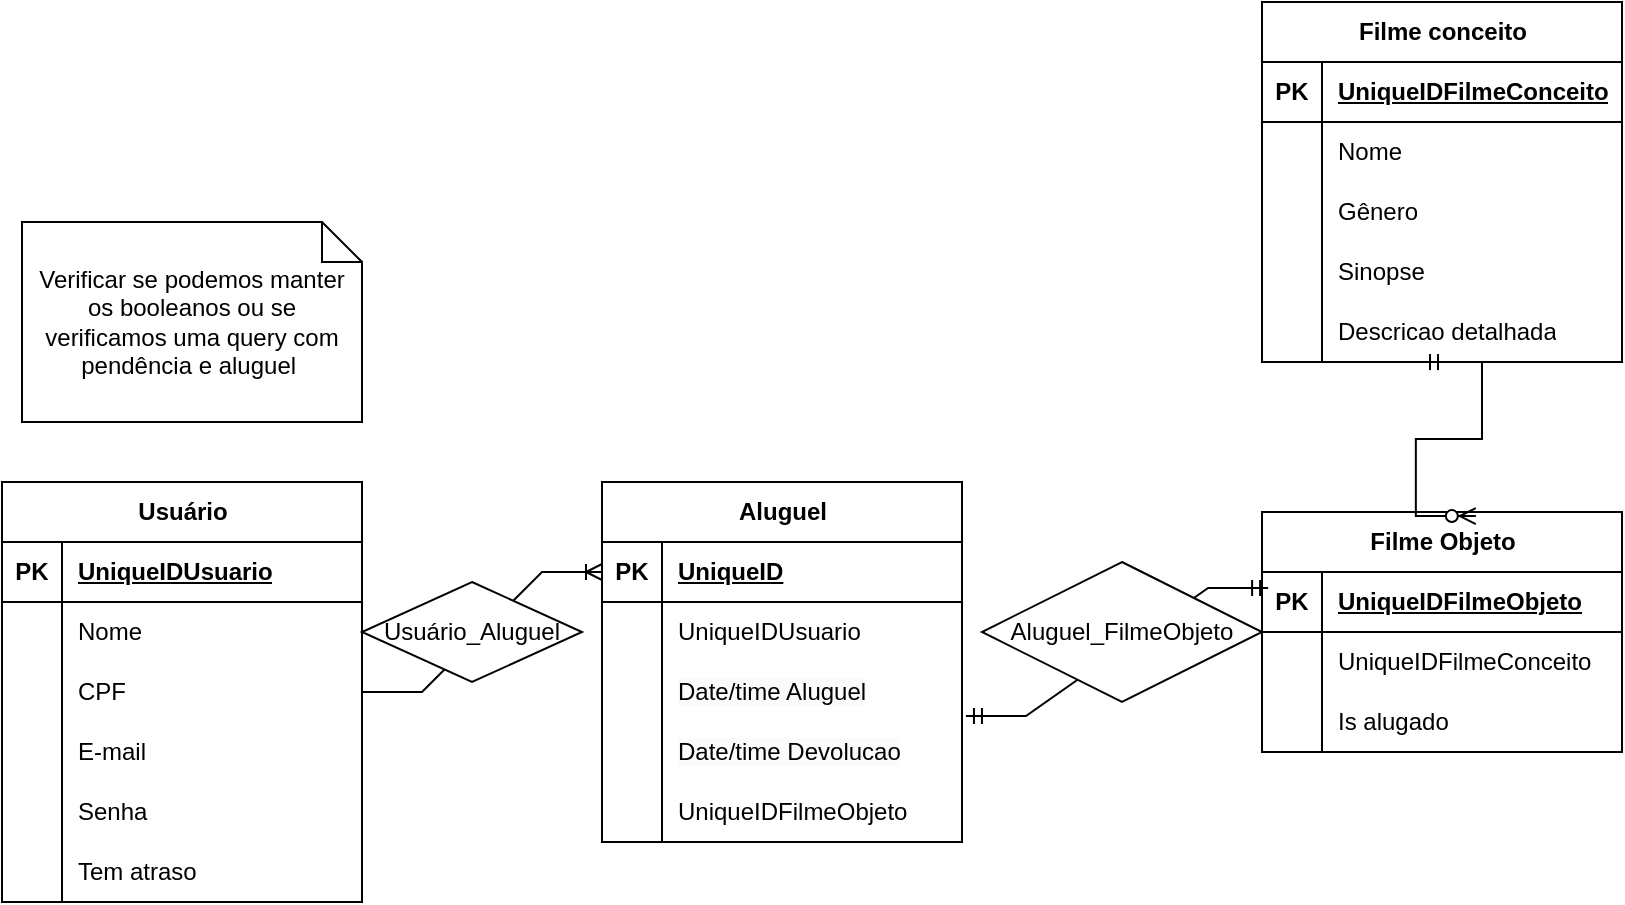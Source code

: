 <mxfile version="24.2.5" type="github">
  <diagram name="Página-1" id="1BzSelR_SD7_QphshYVQ">
    <mxGraphModel dx="1707" dy="1595" grid="1" gridSize="10" guides="1" tooltips="1" connect="1" arrows="1" fold="1" page="1" pageScale="1" pageWidth="827" pageHeight="1169" math="0" shadow="0">
      <root>
        <mxCell id="0" />
        <mxCell id="1" parent="0" />
        <mxCell id="mZZ1BpylzcY5NfyB_dA7-2" value="Filme conceito" style="shape=table;startSize=30;container=1;collapsible=1;childLayout=tableLayout;fixedRows=1;rowLines=0;fontStyle=1;align=center;resizeLast=1;html=1;" parent="1" vertex="1">
          <mxGeometry x="-190" y="-100" width="180" height="180" as="geometry">
            <mxRectangle x="-810" y="40" width="70" height="30" as="alternateBounds" />
          </mxGeometry>
        </mxCell>
        <mxCell id="mZZ1BpylzcY5NfyB_dA7-3" value="" style="shape=tableRow;horizontal=0;startSize=0;swimlaneHead=0;swimlaneBody=0;fillColor=none;collapsible=0;dropTarget=0;points=[[0,0.5],[1,0.5]];portConstraint=eastwest;top=0;left=0;right=0;bottom=1;" parent="mZZ1BpylzcY5NfyB_dA7-2" vertex="1">
          <mxGeometry y="30" width="180" height="30" as="geometry" />
        </mxCell>
        <mxCell id="mZZ1BpylzcY5NfyB_dA7-4" value="PK" style="shape=partialRectangle;connectable=0;fillColor=none;top=0;left=0;bottom=0;right=0;fontStyle=1;overflow=hidden;whiteSpace=wrap;html=1;" parent="mZZ1BpylzcY5NfyB_dA7-3" vertex="1">
          <mxGeometry width="30" height="30" as="geometry">
            <mxRectangle width="30" height="30" as="alternateBounds" />
          </mxGeometry>
        </mxCell>
        <mxCell id="mZZ1BpylzcY5NfyB_dA7-5" value="UniqueIDFilmeConceito" style="shape=partialRectangle;connectable=0;fillColor=none;top=0;left=0;bottom=0;right=0;align=left;spacingLeft=6;fontStyle=5;overflow=hidden;whiteSpace=wrap;html=1;" parent="mZZ1BpylzcY5NfyB_dA7-3" vertex="1">
          <mxGeometry x="30" width="150" height="30" as="geometry">
            <mxRectangle width="150" height="30" as="alternateBounds" />
          </mxGeometry>
        </mxCell>
        <mxCell id="mZZ1BpylzcY5NfyB_dA7-6" value="" style="shape=tableRow;horizontal=0;startSize=0;swimlaneHead=0;swimlaneBody=0;fillColor=none;collapsible=0;dropTarget=0;points=[[0,0.5],[1,0.5]];portConstraint=eastwest;top=0;left=0;right=0;bottom=0;" parent="mZZ1BpylzcY5NfyB_dA7-2" vertex="1">
          <mxGeometry y="60" width="180" height="30" as="geometry" />
        </mxCell>
        <mxCell id="mZZ1BpylzcY5NfyB_dA7-7" value="" style="shape=partialRectangle;connectable=0;fillColor=none;top=0;left=0;bottom=0;right=0;editable=1;overflow=hidden;whiteSpace=wrap;html=1;" parent="mZZ1BpylzcY5NfyB_dA7-6" vertex="1">
          <mxGeometry width="30" height="30" as="geometry">
            <mxRectangle width="30" height="30" as="alternateBounds" />
          </mxGeometry>
        </mxCell>
        <mxCell id="mZZ1BpylzcY5NfyB_dA7-8" value="Nome" style="shape=partialRectangle;connectable=0;fillColor=none;top=0;left=0;bottom=0;right=0;align=left;spacingLeft=6;overflow=hidden;whiteSpace=wrap;html=1;" parent="mZZ1BpylzcY5NfyB_dA7-6" vertex="1">
          <mxGeometry x="30" width="150" height="30" as="geometry">
            <mxRectangle width="150" height="30" as="alternateBounds" />
          </mxGeometry>
        </mxCell>
        <mxCell id="mZZ1BpylzcY5NfyB_dA7-9" value="" style="shape=tableRow;horizontal=0;startSize=0;swimlaneHead=0;swimlaneBody=0;fillColor=none;collapsible=0;dropTarget=0;points=[[0,0.5],[1,0.5]];portConstraint=eastwest;top=0;left=0;right=0;bottom=0;" parent="mZZ1BpylzcY5NfyB_dA7-2" vertex="1">
          <mxGeometry y="90" width="180" height="30" as="geometry" />
        </mxCell>
        <mxCell id="mZZ1BpylzcY5NfyB_dA7-10" value="" style="shape=partialRectangle;connectable=0;fillColor=none;top=0;left=0;bottom=0;right=0;editable=1;overflow=hidden;whiteSpace=wrap;html=1;" parent="mZZ1BpylzcY5NfyB_dA7-9" vertex="1">
          <mxGeometry width="30" height="30" as="geometry">
            <mxRectangle width="30" height="30" as="alternateBounds" />
          </mxGeometry>
        </mxCell>
        <mxCell id="mZZ1BpylzcY5NfyB_dA7-11" value="Gênero" style="shape=partialRectangle;connectable=0;fillColor=none;top=0;left=0;bottom=0;right=0;align=left;spacingLeft=6;overflow=hidden;whiteSpace=wrap;html=1;" parent="mZZ1BpylzcY5NfyB_dA7-9" vertex="1">
          <mxGeometry x="30" width="150" height="30" as="geometry">
            <mxRectangle width="150" height="30" as="alternateBounds" />
          </mxGeometry>
        </mxCell>
        <mxCell id="mZZ1BpylzcY5NfyB_dA7-12" value="" style="shape=tableRow;horizontal=0;startSize=0;swimlaneHead=0;swimlaneBody=0;fillColor=none;collapsible=0;dropTarget=0;points=[[0,0.5],[1,0.5]];portConstraint=eastwest;top=0;left=0;right=0;bottom=0;" parent="mZZ1BpylzcY5NfyB_dA7-2" vertex="1">
          <mxGeometry y="120" width="180" height="30" as="geometry" />
        </mxCell>
        <mxCell id="mZZ1BpylzcY5NfyB_dA7-13" value="" style="shape=partialRectangle;connectable=0;fillColor=none;top=0;left=0;bottom=0;right=0;editable=1;overflow=hidden;whiteSpace=wrap;html=1;" parent="mZZ1BpylzcY5NfyB_dA7-12" vertex="1">
          <mxGeometry width="30" height="30" as="geometry">
            <mxRectangle width="30" height="30" as="alternateBounds" />
          </mxGeometry>
        </mxCell>
        <mxCell id="mZZ1BpylzcY5NfyB_dA7-14" value="Sinopse" style="shape=partialRectangle;connectable=0;fillColor=none;top=0;left=0;bottom=0;right=0;align=left;spacingLeft=6;overflow=hidden;whiteSpace=wrap;html=1;" parent="mZZ1BpylzcY5NfyB_dA7-12" vertex="1">
          <mxGeometry x="30" width="150" height="30" as="geometry">
            <mxRectangle width="150" height="30" as="alternateBounds" />
          </mxGeometry>
        </mxCell>
        <mxCell id="UIBzNcEweL5iqnA-ofjV-40" value="" style="shape=tableRow;horizontal=0;startSize=0;swimlaneHead=0;swimlaneBody=0;fillColor=none;collapsible=0;dropTarget=0;points=[[0,0.5],[1,0.5]];portConstraint=eastwest;top=0;left=0;right=0;bottom=0;" vertex="1" parent="mZZ1BpylzcY5NfyB_dA7-2">
          <mxGeometry y="150" width="180" height="30" as="geometry" />
        </mxCell>
        <mxCell id="UIBzNcEweL5iqnA-ofjV-41" value="" style="shape=partialRectangle;connectable=0;fillColor=none;top=0;left=0;bottom=0;right=0;editable=1;overflow=hidden;whiteSpace=wrap;html=1;" vertex="1" parent="UIBzNcEweL5iqnA-ofjV-40">
          <mxGeometry width="30" height="30" as="geometry">
            <mxRectangle width="30" height="30" as="alternateBounds" />
          </mxGeometry>
        </mxCell>
        <mxCell id="UIBzNcEweL5iqnA-ofjV-42" value="Descricao detalhada" style="shape=partialRectangle;connectable=0;fillColor=none;top=0;left=0;bottom=0;right=0;align=left;spacingLeft=6;overflow=hidden;whiteSpace=wrap;html=1;" vertex="1" parent="UIBzNcEweL5iqnA-ofjV-40">
          <mxGeometry x="30" width="150" height="30" as="geometry">
            <mxRectangle width="150" height="30" as="alternateBounds" />
          </mxGeometry>
        </mxCell>
        <mxCell id="mZZ1BpylzcY5NfyB_dA7-15" value="Aluguel" style="shape=table;startSize=30;container=1;collapsible=1;childLayout=tableLayout;fixedRows=1;rowLines=0;fontStyle=1;align=center;resizeLast=1;html=1;" parent="1" vertex="1">
          <mxGeometry x="-520" y="140" width="180" height="180" as="geometry" />
        </mxCell>
        <mxCell id="mZZ1BpylzcY5NfyB_dA7-16" value="" style="shape=tableRow;horizontal=0;startSize=0;swimlaneHead=0;swimlaneBody=0;fillColor=none;collapsible=0;dropTarget=0;points=[[0,0.5],[1,0.5]];portConstraint=eastwest;top=0;left=0;right=0;bottom=1;" parent="mZZ1BpylzcY5NfyB_dA7-15" vertex="1">
          <mxGeometry y="30" width="180" height="30" as="geometry" />
        </mxCell>
        <mxCell id="mZZ1BpylzcY5NfyB_dA7-17" value="PK" style="shape=partialRectangle;connectable=0;fillColor=none;top=0;left=0;bottom=0;right=0;fontStyle=1;overflow=hidden;whiteSpace=wrap;html=1;" parent="mZZ1BpylzcY5NfyB_dA7-16" vertex="1">
          <mxGeometry width="30" height="30" as="geometry">
            <mxRectangle width="30" height="30" as="alternateBounds" />
          </mxGeometry>
        </mxCell>
        <mxCell id="mZZ1BpylzcY5NfyB_dA7-18" value="UniqueID" style="shape=partialRectangle;connectable=0;fillColor=none;top=0;left=0;bottom=0;right=0;align=left;spacingLeft=6;fontStyle=5;overflow=hidden;whiteSpace=wrap;html=1;" parent="mZZ1BpylzcY5NfyB_dA7-16" vertex="1">
          <mxGeometry x="30" width="150" height="30" as="geometry">
            <mxRectangle width="150" height="30" as="alternateBounds" />
          </mxGeometry>
        </mxCell>
        <mxCell id="mZZ1BpylzcY5NfyB_dA7-22" value="" style="shape=tableRow;horizontal=0;startSize=0;swimlaneHead=0;swimlaneBody=0;fillColor=none;collapsible=0;dropTarget=0;points=[[0,0.5],[1,0.5]];portConstraint=eastwest;top=0;left=0;right=0;bottom=0;" parent="mZZ1BpylzcY5NfyB_dA7-15" vertex="1">
          <mxGeometry y="60" width="180" height="30" as="geometry" />
        </mxCell>
        <mxCell id="mZZ1BpylzcY5NfyB_dA7-23" value="" style="shape=partialRectangle;connectable=0;fillColor=none;top=0;left=0;bottom=0;right=0;editable=1;overflow=hidden;whiteSpace=wrap;html=1;" parent="mZZ1BpylzcY5NfyB_dA7-22" vertex="1">
          <mxGeometry width="30" height="30" as="geometry">
            <mxRectangle width="30" height="30" as="alternateBounds" />
          </mxGeometry>
        </mxCell>
        <mxCell id="mZZ1BpylzcY5NfyB_dA7-24" value="UniqueIDUsuario" style="shape=partialRectangle;connectable=0;fillColor=none;top=0;left=0;bottom=0;right=0;align=left;spacingLeft=6;overflow=hidden;whiteSpace=wrap;html=1;" parent="mZZ1BpylzcY5NfyB_dA7-22" vertex="1">
          <mxGeometry x="30" width="150" height="30" as="geometry">
            <mxRectangle width="150" height="30" as="alternateBounds" />
          </mxGeometry>
        </mxCell>
        <mxCell id="mZZ1BpylzcY5NfyB_dA7-19" value="" style="shape=tableRow;horizontal=0;startSize=0;swimlaneHead=0;swimlaneBody=0;fillColor=none;collapsible=0;dropTarget=0;points=[[0,0.5],[1,0.5]];portConstraint=eastwest;top=0;left=0;right=0;bottom=0;" parent="mZZ1BpylzcY5NfyB_dA7-15" vertex="1">
          <mxGeometry y="90" width="180" height="30" as="geometry" />
        </mxCell>
        <mxCell id="mZZ1BpylzcY5NfyB_dA7-20" value="" style="shape=partialRectangle;connectable=0;fillColor=none;top=0;left=0;bottom=0;right=0;editable=1;overflow=hidden;whiteSpace=wrap;html=1;" parent="mZZ1BpylzcY5NfyB_dA7-19" vertex="1">
          <mxGeometry width="30" height="30" as="geometry">
            <mxRectangle width="30" height="30" as="alternateBounds" />
          </mxGeometry>
        </mxCell>
        <mxCell id="mZZ1BpylzcY5NfyB_dA7-21" value="&lt;span style=&quot;color: rgb(0, 0, 0); font-family: Helvetica; font-size: 12px; font-style: normal; font-variant-ligatures: normal; font-variant-caps: normal; font-weight: 400; letter-spacing: normal; orphans: 2; text-align: left; text-indent: 0px; text-transform: none; widows: 2; word-spacing: 0px; -webkit-text-stroke-width: 0px; white-space: normal; background-color: rgb(251, 251, 251); text-decoration-thickness: initial; text-decoration-style: initial; text-decoration-color: initial; display: inline !important; float: none;&quot;&gt;Date/time Aluguel&lt;/span&gt;" style="shape=partialRectangle;connectable=0;fillColor=none;top=0;left=0;bottom=0;right=0;align=left;spacingLeft=6;overflow=hidden;whiteSpace=wrap;html=1;" parent="mZZ1BpylzcY5NfyB_dA7-19" vertex="1">
          <mxGeometry x="30" width="150" height="30" as="geometry">
            <mxRectangle width="150" height="30" as="alternateBounds" />
          </mxGeometry>
        </mxCell>
        <mxCell id="UIBzNcEweL5iqnA-ofjV-21" value="" style="shape=tableRow;horizontal=0;startSize=0;swimlaneHead=0;swimlaneBody=0;fillColor=none;collapsible=0;dropTarget=0;points=[[0,0.5],[1,0.5]];portConstraint=eastwest;top=0;left=0;right=0;bottom=0;" vertex="1" parent="mZZ1BpylzcY5NfyB_dA7-15">
          <mxGeometry y="120" width="180" height="30" as="geometry" />
        </mxCell>
        <mxCell id="UIBzNcEweL5iqnA-ofjV-22" value="" style="shape=partialRectangle;connectable=0;fillColor=none;top=0;left=0;bottom=0;right=0;editable=1;overflow=hidden;whiteSpace=wrap;html=1;" vertex="1" parent="UIBzNcEweL5iqnA-ofjV-21">
          <mxGeometry width="30" height="30" as="geometry">
            <mxRectangle width="30" height="30" as="alternateBounds" />
          </mxGeometry>
        </mxCell>
        <mxCell id="UIBzNcEweL5iqnA-ofjV-23" value="&lt;span style=&quot;color: rgb(0, 0, 0); font-family: Helvetica; font-size: 12px; font-style: normal; font-variant-ligatures: normal; font-variant-caps: normal; font-weight: 400; letter-spacing: normal; orphans: 2; text-align: left; text-indent: 0px; text-transform: none; widows: 2; word-spacing: 0px; -webkit-text-stroke-width: 0px; white-space: normal; background-color: rgb(251, 251, 251); text-decoration-thickness: initial; text-decoration-style: initial; text-decoration-color: initial; display: inline !important; float: none;&quot;&gt;Date/time Devolucao&lt;/span&gt;" style="shape=partialRectangle;connectable=0;fillColor=none;top=0;left=0;bottom=0;right=0;align=left;spacingLeft=6;overflow=hidden;whiteSpace=wrap;html=1;" vertex="1" parent="UIBzNcEweL5iqnA-ofjV-21">
          <mxGeometry x="30" width="150" height="30" as="geometry">
            <mxRectangle width="150" height="30" as="alternateBounds" />
          </mxGeometry>
        </mxCell>
        <mxCell id="mZZ1BpylzcY5NfyB_dA7-25" value="" style="shape=tableRow;horizontal=0;startSize=0;swimlaneHead=0;swimlaneBody=0;fillColor=none;collapsible=0;dropTarget=0;points=[[0,0.5],[1,0.5]];portConstraint=eastwest;top=0;left=0;right=0;bottom=0;" parent="mZZ1BpylzcY5NfyB_dA7-15" vertex="1">
          <mxGeometry y="150" width="180" height="30" as="geometry" />
        </mxCell>
        <mxCell id="mZZ1BpylzcY5NfyB_dA7-26" value="" style="shape=partialRectangle;connectable=0;fillColor=none;top=0;left=0;bottom=0;right=0;editable=1;overflow=hidden;whiteSpace=wrap;html=1;" parent="mZZ1BpylzcY5NfyB_dA7-25" vertex="1">
          <mxGeometry width="30" height="30" as="geometry">
            <mxRectangle width="30" height="30" as="alternateBounds" />
          </mxGeometry>
        </mxCell>
        <mxCell id="mZZ1BpylzcY5NfyB_dA7-27" value="UniqueIDFilmeObjeto" style="shape=partialRectangle;connectable=0;fillColor=none;top=0;left=0;bottom=0;right=0;align=left;spacingLeft=6;overflow=hidden;whiteSpace=wrap;html=1;" parent="mZZ1BpylzcY5NfyB_dA7-25" vertex="1">
          <mxGeometry x="30" width="150" height="30" as="geometry">
            <mxRectangle width="150" height="30" as="alternateBounds" />
          </mxGeometry>
        </mxCell>
        <mxCell id="mZZ1BpylzcY5NfyB_dA7-28" value="Usuário" style="shape=table;startSize=30;container=1;collapsible=1;childLayout=tableLayout;fixedRows=1;rowLines=0;fontStyle=1;align=center;resizeLast=1;html=1;" parent="1" vertex="1">
          <mxGeometry x="-820" y="140" width="180" height="210" as="geometry" />
        </mxCell>
        <mxCell id="mZZ1BpylzcY5NfyB_dA7-29" value="" style="shape=tableRow;horizontal=0;startSize=0;swimlaneHead=0;swimlaneBody=0;fillColor=none;collapsible=0;dropTarget=0;points=[[0,0.5],[1,0.5]];portConstraint=eastwest;top=0;left=0;right=0;bottom=1;" parent="mZZ1BpylzcY5NfyB_dA7-28" vertex="1">
          <mxGeometry y="30" width="180" height="30" as="geometry" />
        </mxCell>
        <mxCell id="mZZ1BpylzcY5NfyB_dA7-30" value="PK" style="shape=partialRectangle;connectable=0;fillColor=none;top=0;left=0;bottom=0;right=0;fontStyle=1;overflow=hidden;whiteSpace=wrap;html=1;" parent="mZZ1BpylzcY5NfyB_dA7-29" vertex="1">
          <mxGeometry width="30" height="30" as="geometry">
            <mxRectangle width="30" height="30" as="alternateBounds" />
          </mxGeometry>
        </mxCell>
        <mxCell id="mZZ1BpylzcY5NfyB_dA7-31" value="UniqueIDUsuario" style="shape=partialRectangle;connectable=0;fillColor=none;top=0;left=0;bottom=0;right=0;align=left;spacingLeft=6;fontStyle=5;overflow=hidden;whiteSpace=wrap;html=1;" parent="mZZ1BpylzcY5NfyB_dA7-29" vertex="1">
          <mxGeometry x="30" width="150" height="30" as="geometry">
            <mxRectangle width="150" height="30" as="alternateBounds" />
          </mxGeometry>
        </mxCell>
        <mxCell id="mZZ1BpylzcY5NfyB_dA7-35" value="" style="shape=tableRow;horizontal=0;startSize=0;swimlaneHead=0;swimlaneBody=0;fillColor=none;collapsible=0;dropTarget=0;points=[[0,0.5],[1,0.5]];portConstraint=eastwest;top=0;left=0;right=0;bottom=0;" parent="mZZ1BpylzcY5NfyB_dA7-28" vertex="1">
          <mxGeometry y="60" width="180" height="30" as="geometry" />
        </mxCell>
        <mxCell id="mZZ1BpylzcY5NfyB_dA7-36" value="" style="shape=partialRectangle;connectable=0;fillColor=none;top=0;left=0;bottom=0;right=0;editable=1;overflow=hidden;whiteSpace=wrap;html=1;" parent="mZZ1BpylzcY5NfyB_dA7-35" vertex="1">
          <mxGeometry width="30" height="30" as="geometry">
            <mxRectangle width="30" height="30" as="alternateBounds" />
          </mxGeometry>
        </mxCell>
        <mxCell id="mZZ1BpylzcY5NfyB_dA7-37" value="Nome" style="shape=partialRectangle;connectable=0;fillColor=none;top=0;left=0;bottom=0;right=0;align=left;spacingLeft=6;overflow=hidden;whiteSpace=wrap;html=1;" parent="mZZ1BpylzcY5NfyB_dA7-35" vertex="1">
          <mxGeometry x="30" width="150" height="30" as="geometry">
            <mxRectangle width="150" height="30" as="alternateBounds" />
          </mxGeometry>
        </mxCell>
        <mxCell id="UIBzNcEweL5iqnA-ofjV-24" value="" style="shape=tableRow;horizontal=0;startSize=0;swimlaneHead=0;swimlaneBody=0;fillColor=none;collapsible=0;dropTarget=0;points=[[0,0.5],[1,0.5]];portConstraint=eastwest;top=0;left=0;right=0;bottom=0;" vertex="1" parent="mZZ1BpylzcY5NfyB_dA7-28">
          <mxGeometry y="90" width="180" height="30" as="geometry" />
        </mxCell>
        <mxCell id="UIBzNcEweL5iqnA-ofjV-25" value="" style="shape=partialRectangle;connectable=0;fillColor=none;top=0;left=0;bottom=0;right=0;editable=1;overflow=hidden;whiteSpace=wrap;html=1;" vertex="1" parent="UIBzNcEweL5iqnA-ofjV-24">
          <mxGeometry width="30" height="30" as="geometry">
            <mxRectangle width="30" height="30" as="alternateBounds" />
          </mxGeometry>
        </mxCell>
        <mxCell id="UIBzNcEweL5iqnA-ofjV-26" value="CPF" style="shape=partialRectangle;connectable=0;fillColor=none;top=0;left=0;bottom=0;right=0;align=left;spacingLeft=6;overflow=hidden;whiteSpace=wrap;html=1;" vertex="1" parent="UIBzNcEweL5iqnA-ofjV-24">
          <mxGeometry x="30" width="150" height="30" as="geometry">
            <mxRectangle width="150" height="30" as="alternateBounds" />
          </mxGeometry>
        </mxCell>
        <mxCell id="mZZ1BpylzcY5NfyB_dA7-38" value="" style="shape=tableRow;horizontal=0;startSize=0;swimlaneHead=0;swimlaneBody=0;fillColor=none;collapsible=0;dropTarget=0;points=[[0,0.5],[1,0.5]];portConstraint=eastwest;top=0;left=0;right=0;bottom=0;" parent="mZZ1BpylzcY5NfyB_dA7-28" vertex="1">
          <mxGeometry y="120" width="180" height="30" as="geometry" />
        </mxCell>
        <mxCell id="mZZ1BpylzcY5NfyB_dA7-39" value="" style="shape=partialRectangle;connectable=0;fillColor=none;top=0;left=0;bottom=0;right=0;editable=1;overflow=hidden;whiteSpace=wrap;html=1;" parent="mZZ1BpylzcY5NfyB_dA7-38" vertex="1">
          <mxGeometry width="30" height="30" as="geometry">
            <mxRectangle width="30" height="30" as="alternateBounds" />
          </mxGeometry>
        </mxCell>
        <mxCell id="mZZ1BpylzcY5NfyB_dA7-40" value="E-mail" style="shape=partialRectangle;connectable=0;fillColor=none;top=0;left=0;bottom=0;right=0;align=left;spacingLeft=6;overflow=hidden;whiteSpace=wrap;html=1;" parent="mZZ1BpylzcY5NfyB_dA7-38" vertex="1">
          <mxGeometry x="30" width="150" height="30" as="geometry">
            <mxRectangle width="150" height="30" as="alternateBounds" />
          </mxGeometry>
        </mxCell>
        <mxCell id="UIBzNcEweL5iqnA-ofjV-15" value="" style="shape=tableRow;horizontal=0;startSize=0;swimlaneHead=0;swimlaneBody=0;fillColor=none;collapsible=0;dropTarget=0;points=[[0,0.5],[1,0.5]];portConstraint=eastwest;top=0;left=0;right=0;bottom=0;" vertex="1" parent="mZZ1BpylzcY5NfyB_dA7-28">
          <mxGeometry y="150" width="180" height="30" as="geometry" />
        </mxCell>
        <mxCell id="UIBzNcEweL5iqnA-ofjV-16" value="" style="shape=partialRectangle;connectable=0;fillColor=none;top=0;left=0;bottom=0;right=0;editable=1;overflow=hidden;whiteSpace=wrap;html=1;" vertex="1" parent="UIBzNcEweL5iqnA-ofjV-15">
          <mxGeometry width="30" height="30" as="geometry">
            <mxRectangle width="30" height="30" as="alternateBounds" />
          </mxGeometry>
        </mxCell>
        <mxCell id="UIBzNcEweL5iqnA-ofjV-17" value="Senha" style="shape=partialRectangle;connectable=0;fillColor=none;top=0;left=0;bottom=0;right=0;align=left;spacingLeft=6;overflow=hidden;whiteSpace=wrap;html=1;" vertex="1" parent="UIBzNcEweL5iqnA-ofjV-15">
          <mxGeometry x="30" width="150" height="30" as="geometry">
            <mxRectangle width="150" height="30" as="alternateBounds" />
          </mxGeometry>
        </mxCell>
        <mxCell id="UIBzNcEweL5iqnA-ofjV-18" value="" style="shape=tableRow;horizontal=0;startSize=0;swimlaneHead=0;swimlaneBody=0;fillColor=none;collapsible=0;dropTarget=0;points=[[0,0.5],[1,0.5]];portConstraint=eastwest;top=0;left=0;right=0;bottom=0;" vertex="1" parent="mZZ1BpylzcY5NfyB_dA7-28">
          <mxGeometry y="180" width="180" height="30" as="geometry" />
        </mxCell>
        <mxCell id="UIBzNcEweL5iqnA-ofjV-19" value="" style="shape=partialRectangle;connectable=0;fillColor=none;top=0;left=0;bottom=0;right=0;editable=1;overflow=hidden;whiteSpace=wrap;html=1;" vertex="1" parent="UIBzNcEweL5iqnA-ofjV-18">
          <mxGeometry width="30" height="30" as="geometry">
            <mxRectangle width="30" height="30" as="alternateBounds" />
          </mxGeometry>
        </mxCell>
        <mxCell id="UIBzNcEweL5iqnA-ofjV-20" value="Tem atraso" style="shape=partialRectangle;connectable=0;fillColor=none;top=0;left=0;bottom=0;right=0;align=left;spacingLeft=6;overflow=hidden;whiteSpace=wrap;html=1;" vertex="1" parent="UIBzNcEweL5iqnA-ofjV-18">
          <mxGeometry x="30" width="150" height="30" as="geometry">
            <mxRectangle width="150" height="30" as="alternateBounds" />
          </mxGeometry>
        </mxCell>
        <mxCell id="mZZ1BpylzcY5NfyB_dA7-71" value="Filme Objeto" style="shape=table;startSize=30;container=1;collapsible=1;childLayout=tableLayout;fixedRows=1;rowLines=0;fontStyle=1;align=center;resizeLast=1;html=1;" parent="1" vertex="1">
          <mxGeometry x="-190" y="155" width="180" height="120" as="geometry">
            <mxRectangle x="-810" y="40" width="70" height="30" as="alternateBounds" />
          </mxGeometry>
        </mxCell>
        <mxCell id="mZZ1BpylzcY5NfyB_dA7-72" value="" style="shape=tableRow;horizontal=0;startSize=0;swimlaneHead=0;swimlaneBody=0;fillColor=none;collapsible=0;dropTarget=0;points=[[0,0.5],[1,0.5]];portConstraint=eastwest;top=0;left=0;right=0;bottom=1;" parent="mZZ1BpylzcY5NfyB_dA7-71" vertex="1">
          <mxGeometry y="30" width="180" height="30" as="geometry" />
        </mxCell>
        <mxCell id="mZZ1BpylzcY5NfyB_dA7-73" value="PK" style="shape=partialRectangle;connectable=0;fillColor=none;top=0;left=0;bottom=0;right=0;fontStyle=1;overflow=hidden;whiteSpace=wrap;html=1;" parent="mZZ1BpylzcY5NfyB_dA7-72" vertex="1">
          <mxGeometry width="30" height="30" as="geometry">
            <mxRectangle width="30" height="30" as="alternateBounds" />
          </mxGeometry>
        </mxCell>
        <mxCell id="mZZ1BpylzcY5NfyB_dA7-74" value="UniqueIDFilmeObjeto" style="shape=partialRectangle;connectable=0;fillColor=none;top=0;left=0;bottom=0;right=0;align=left;spacingLeft=6;fontStyle=5;overflow=hidden;whiteSpace=wrap;html=1;" parent="mZZ1BpylzcY5NfyB_dA7-72" vertex="1">
          <mxGeometry x="30" width="150" height="30" as="geometry">
            <mxRectangle width="150" height="30" as="alternateBounds" />
          </mxGeometry>
        </mxCell>
        <mxCell id="mZZ1BpylzcY5NfyB_dA7-81" value="" style="shape=tableRow;horizontal=0;startSize=0;swimlaneHead=0;swimlaneBody=0;fillColor=none;collapsible=0;dropTarget=0;points=[[0,0.5],[1,0.5]];portConstraint=eastwest;top=0;left=0;right=0;bottom=0;" parent="mZZ1BpylzcY5NfyB_dA7-71" vertex="1">
          <mxGeometry y="60" width="180" height="30" as="geometry" />
        </mxCell>
        <mxCell id="mZZ1BpylzcY5NfyB_dA7-82" value="" style="shape=partialRectangle;connectable=0;fillColor=none;top=0;left=0;bottom=0;right=0;editable=1;overflow=hidden;whiteSpace=wrap;html=1;" parent="mZZ1BpylzcY5NfyB_dA7-81" vertex="1">
          <mxGeometry width="30" height="30" as="geometry">
            <mxRectangle width="30" height="30" as="alternateBounds" />
          </mxGeometry>
        </mxCell>
        <mxCell id="mZZ1BpylzcY5NfyB_dA7-83" value="UniqueIDFilmeConceito" style="shape=partialRectangle;connectable=0;fillColor=none;top=0;left=0;bottom=0;right=0;align=left;spacingLeft=6;overflow=hidden;whiteSpace=wrap;html=1;" parent="mZZ1BpylzcY5NfyB_dA7-81" vertex="1">
          <mxGeometry x="30" width="150" height="30" as="geometry">
            <mxRectangle width="150" height="30" as="alternateBounds" />
          </mxGeometry>
        </mxCell>
        <mxCell id="mZZ1BpylzcY5NfyB_dA7-78" value="" style="shape=tableRow;horizontal=0;startSize=0;swimlaneHead=0;swimlaneBody=0;fillColor=none;collapsible=0;dropTarget=0;points=[[0,0.5],[1,0.5]];portConstraint=eastwest;top=0;left=0;right=0;bottom=0;" parent="mZZ1BpylzcY5NfyB_dA7-71" vertex="1">
          <mxGeometry y="90" width="180" height="30" as="geometry" />
        </mxCell>
        <mxCell id="mZZ1BpylzcY5NfyB_dA7-79" value="" style="shape=partialRectangle;connectable=0;fillColor=none;top=0;left=0;bottom=0;right=0;editable=1;overflow=hidden;whiteSpace=wrap;html=1;" parent="mZZ1BpylzcY5NfyB_dA7-78" vertex="1">
          <mxGeometry width="30" height="30" as="geometry">
            <mxRectangle width="30" height="30" as="alternateBounds" />
          </mxGeometry>
        </mxCell>
        <mxCell id="mZZ1BpylzcY5NfyB_dA7-80" value="Is alugado" style="shape=partialRectangle;connectable=0;fillColor=none;top=0;left=0;bottom=0;right=0;align=left;spacingLeft=6;overflow=hidden;whiteSpace=wrap;html=1;" parent="mZZ1BpylzcY5NfyB_dA7-78" vertex="1">
          <mxGeometry x="30" width="150" height="30" as="geometry">
            <mxRectangle width="150" height="30" as="alternateBounds" />
          </mxGeometry>
        </mxCell>
        <mxCell id="UIBzNcEweL5iqnA-ofjV-44" value="" style="edgeStyle=entityRelationEdgeStyle;fontSize=12;html=1;endArrow=ERoneToMany;rounded=0;exitX=1;exitY=0.5;exitDx=0;exitDy=0;entryX=0;entryY=0.5;entryDx=0;entryDy=0;" edge="1" parent="1" source="UIBzNcEweL5iqnA-ofjV-24" target="mZZ1BpylzcY5NfyB_dA7-16">
          <mxGeometry width="100" height="100" relative="1" as="geometry">
            <mxPoint x="-620" y="270" as="sourcePoint" />
            <mxPoint x="-520" y="170" as="targetPoint" />
          </mxGeometry>
        </mxCell>
        <mxCell id="UIBzNcEweL5iqnA-ofjV-45" value="Usuário_Aluguel" style="shape=rhombus;perimeter=rhombusPerimeter;whiteSpace=wrap;html=1;align=center;" vertex="1" parent="1">
          <mxGeometry x="-640" y="190" width="110" height="50" as="geometry" />
        </mxCell>
        <mxCell id="UIBzNcEweL5iqnA-ofjV-47" value="" style="edgeStyle=entityRelationEdgeStyle;fontSize=12;html=1;endArrow=ERmandOne;startArrow=ERmandOne;rounded=0;entryX=0.017;entryY=0.267;entryDx=0;entryDy=0;entryPerimeter=0;exitX=1.011;exitY=0.9;exitDx=0;exitDy=0;exitPerimeter=0;" edge="1" parent="1" source="mZZ1BpylzcY5NfyB_dA7-19" target="mZZ1BpylzcY5NfyB_dA7-72">
          <mxGeometry width="100" height="100" relative="1" as="geometry">
            <mxPoint x="-340" y="260" as="sourcePoint" />
            <mxPoint x="-240" y="160" as="targetPoint" />
          </mxGeometry>
        </mxCell>
        <mxCell id="UIBzNcEweL5iqnA-ofjV-48" value="Aluguel_FilmeObjeto" style="shape=rhombus;perimeter=rhombusPerimeter;whiteSpace=wrap;html=1;align=center;" vertex="1" parent="1">
          <mxGeometry x="-330" y="180" width="140" height="70" as="geometry" />
        </mxCell>
        <mxCell id="UIBzNcEweL5iqnA-ofjV-49" value="" style="edgeStyle=entityRelationEdgeStyle;fontSize=12;html=1;endArrow=ERzeroToMany;startArrow=ERmandOne;rounded=0;entryX=0.594;entryY=0.017;entryDx=0;entryDy=0;entryPerimeter=0;" edge="1" parent="1" target="mZZ1BpylzcY5NfyB_dA7-71">
          <mxGeometry width="100" height="100" relative="1" as="geometry">
            <mxPoint x="-110" y="80" as="sourcePoint" />
            <mxPoint x="-220" as="targetPoint" />
            <Array as="points">
              <mxPoint x="-110" y="120" />
              <mxPoint x="-110" y="100" />
              <mxPoint x="-130" y="110" />
              <mxPoint x="-80" y="140" />
            </Array>
          </mxGeometry>
        </mxCell>
        <mxCell id="UIBzNcEweL5iqnA-ofjV-50" value="Verificar se podemos manter os booleanos ou se verificamos uma query com pendência e aluguel&amp;nbsp;" style="shape=note;size=20;whiteSpace=wrap;html=1;" vertex="1" parent="1">
          <mxGeometry x="-810" y="10" width="170" height="100" as="geometry" />
        </mxCell>
      </root>
    </mxGraphModel>
  </diagram>
</mxfile>
